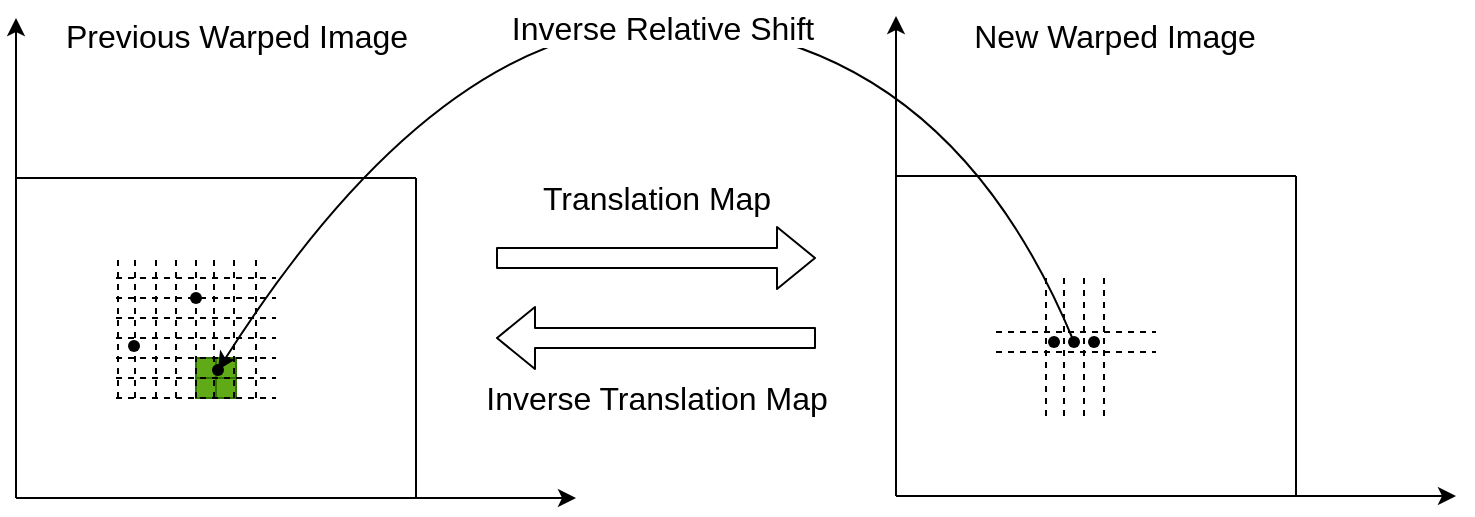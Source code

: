 <mxfile>
    <diagram id="FuJUO1HUDMHEwLN8v-36" name="Page-2">
        <mxGraphModel dx="898" dy="680" grid="1" gridSize="10" guides="1" tooltips="1" connect="1" arrows="1" fold="1" page="1" pageScale="1" pageWidth="827" pageHeight="1169" math="0" shadow="0">
            <root>
                <mxCell id="a5hl-oXKPKzM_pVClP1U-0"/>
                <mxCell id="a5hl-oXKPKzM_pVClP1U-1" parent="a5hl-oXKPKzM_pVClP1U-0"/>
                <mxCell id="YijLEmweUqej-fUkd9-m-15" value="" style="whiteSpace=wrap;html=1;aspect=fixed;fontSize=16;fillColor=#60a917;strokeColor=#2D7600;fontColor=#ffffff;" vertex="1" parent="a5hl-oXKPKzM_pVClP1U-1">
                    <mxGeometry x="140" y="411" width="10" height="10" as="geometry"/>
                </mxCell>
                <mxCell id="YijLEmweUqej-fUkd9-m-14" value="" style="whiteSpace=wrap;html=1;aspect=fixed;fontSize=16;fillColor=#60a917;strokeColor=#2D7600;fontColor=#ffffff;" vertex="1" parent="a5hl-oXKPKzM_pVClP1U-1">
                    <mxGeometry x="130" y="411" width="10" height="10" as="geometry"/>
                </mxCell>
                <mxCell id="YijLEmweUqej-fUkd9-m-10" value="" style="whiteSpace=wrap;html=1;aspect=fixed;fontSize=16;fillColor=#60a917;strokeColor=#2D7600;fontColor=#ffffff;" vertex="1" parent="a5hl-oXKPKzM_pVClP1U-1">
                    <mxGeometry x="130" y="421" width="10" height="10" as="geometry"/>
                </mxCell>
                <mxCell id="YijLEmweUqej-fUkd9-m-11" value="" style="whiteSpace=wrap;html=1;aspect=fixed;fontSize=16;fillColor=#60a917;strokeColor=#2D7600;fontColor=#ffffff;" vertex="1" parent="a5hl-oXKPKzM_pVClP1U-1">
                    <mxGeometry x="140" y="421" width="10" height="10" as="geometry"/>
                </mxCell>
                <mxCell id="N1k9lAFwqCUSR6wTfmWG-1" value="" style="endArrow=classic;html=1;exitX=0;exitY=1;exitDx=0;exitDy=0;" edge="1" parent="a5hl-oXKPKzM_pVClP1U-1">
                    <mxGeometry width="50" height="50" relative="1" as="geometry">
                        <mxPoint x="40" y="481" as="sourcePoint"/>
                        <mxPoint x="40" y="241" as="targetPoint"/>
                    </mxGeometry>
                </mxCell>
                <mxCell id="N1k9lAFwqCUSR6wTfmWG-2" value="" style="endArrow=classic;html=1;" edge="1" parent="a5hl-oXKPKzM_pVClP1U-1">
                    <mxGeometry width="50" height="50" relative="1" as="geometry">
                        <mxPoint x="40" y="481" as="sourcePoint"/>
                        <mxPoint x="320" y="481" as="targetPoint"/>
                    </mxGeometry>
                </mxCell>
                <mxCell id="N1k9lAFwqCUSR6wTfmWG-3" value="" style="endArrow=classic;html=1;exitX=0;exitY=1;exitDx=0;exitDy=0;" edge="1" parent="a5hl-oXKPKzM_pVClP1U-1">
                    <mxGeometry width="50" height="50" relative="1" as="geometry">
                        <mxPoint x="480" y="480" as="sourcePoint"/>
                        <mxPoint x="480" y="240" as="targetPoint"/>
                    </mxGeometry>
                </mxCell>
                <mxCell id="N1k9lAFwqCUSR6wTfmWG-4" value="" style="endArrow=classic;html=1;" edge="1" parent="a5hl-oXKPKzM_pVClP1U-1">
                    <mxGeometry width="50" height="50" relative="1" as="geometry">
                        <mxPoint x="480" y="480" as="sourcePoint"/>
                        <mxPoint x="760" y="480" as="targetPoint"/>
                    </mxGeometry>
                </mxCell>
                <mxCell id="N1k9lAFwqCUSR6wTfmWG-6" value="" style="endArrow=none;html=1;" edge="1" parent="a5hl-oXKPKzM_pVClP1U-1">
                    <mxGeometry width="50" height="50" relative="1" as="geometry">
                        <mxPoint x="680" y="480" as="sourcePoint"/>
                        <mxPoint x="680" y="320" as="targetPoint"/>
                    </mxGeometry>
                </mxCell>
                <mxCell id="N1k9lAFwqCUSR6wTfmWG-8" value="" style="endArrow=none;html=1;" edge="1" parent="a5hl-oXKPKzM_pVClP1U-1">
                    <mxGeometry width="50" height="50" relative="1" as="geometry">
                        <mxPoint x="680" y="320" as="sourcePoint"/>
                        <mxPoint x="480" y="320" as="targetPoint"/>
                    </mxGeometry>
                </mxCell>
                <mxCell id="N1k9lAFwqCUSR6wTfmWG-9" value="" style="shape=flexArrow;endArrow=classic;html=1;fontSize=20;" edge="1" parent="a5hl-oXKPKzM_pVClP1U-1">
                    <mxGeometry width="50" height="50" relative="1" as="geometry">
                        <mxPoint x="280" y="361" as="sourcePoint"/>
                        <mxPoint x="440" y="361" as="targetPoint"/>
                    </mxGeometry>
                </mxCell>
                <mxCell id="N1k9lAFwqCUSR6wTfmWG-10" value="Translation Map" style="edgeLabel;html=1;align=center;verticalAlign=middle;resizable=0;points=[];fontSize=16;" vertex="1" connectable="0" parent="N1k9lAFwqCUSR6wTfmWG-9">
                    <mxGeometry x="-0.05" y="5" relative="1" as="geometry">
                        <mxPoint x="4" y="-25" as="offset"/>
                    </mxGeometry>
                </mxCell>
                <mxCell id="N1k9lAFwqCUSR6wTfmWG-11" value="" style="shape=flexArrow;endArrow=classic;html=1;fontSize=20;" edge="1" parent="a5hl-oXKPKzM_pVClP1U-1">
                    <mxGeometry width="50" height="50" relative="1" as="geometry">
                        <mxPoint x="440" y="401" as="sourcePoint"/>
                        <mxPoint x="280" y="401" as="targetPoint"/>
                    </mxGeometry>
                </mxCell>
                <mxCell id="N1k9lAFwqCUSR6wTfmWG-12" value="Inverse Translation Map" style="edgeLabel;html=1;align=center;verticalAlign=middle;resizable=0;points=[];fontSize=16;" vertex="1" connectable="0" parent="N1k9lAFwqCUSR6wTfmWG-11">
                    <mxGeometry x="-0.087" y="4" relative="1" as="geometry">
                        <mxPoint x="-7" y="26" as="offset"/>
                    </mxGeometry>
                </mxCell>
                <mxCell id="N1k9lAFwqCUSR6wTfmWG-21" value="" style="shape=waypoint;sketch=0;fillStyle=solid;size=6;pointerEvents=1;points=[];fillColor=none;resizable=0;rotatable=0;perimeter=centerPerimeter;snapToPoint=1;fontSize=20;" vertex="1" parent="a5hl-oXKPKzM_pVClP1U-1">
                    <mxGeometry x="539" y="383" width="40" height="40" as="geometry"/>
                </mxCell>
                <mxCell id="N1k9lAFwqCUSR6wTfmWG-22" value="" style="shape=waypoint;sketch=0;fillStyle=solid;size=6;pointerEvents=1;points=[];fillColor=none;resizable=0;rotatable=0;perimeter=centerPerimeter;snapToPoint=1;fontSize=20;" vertex="1" parent="a5hl-oXKPKzM_pVClP1U-1">
                    <mxGeometry x="549" y="383" width="40" height="40" as="geometry"/>
                </mxCell>
                <mxCell id="N1k9lAFwqCUSR6wTfmWG-23" value="" style="shape=waypoint;sketch=0;fillStyle=solid;size=6;pointerEvents=1;points=[];fillColor=none;resizable=0;rotatable=0;perimeter=centerPerimeter;snapToPoint=1;fontSize=20;" vertex="1" parent="a5hl-oXKPKzM_pVClP1U-1">
                    <mxGeometry x="559" y="383" width="40" height="40" as="geometry"/>
                </mxCell>
                <mxCell id="N1k9lAFwqCUSR6wTfmWG-24" value="" style="shape=waypoint;sketch=0;fillStyle=solid;size=6;pointerEvents=1;points=[];fillColor=none;resizable=0;rotatable=0;perimeter=centerPerimeter;snapToPoint=1;fontSize=20;" vertex="1" parent="a5hl-oXKPKzM_pVClP1U-1">
                    <mxGeometry x="79" y="385" width="40" height="40" as="geometry"/>
                </mxCell>
                <mxCell id="N1k9lAFwqCUSR6wTfmWG-25" value="" style="shape=waypoint;sketch=0;fillStyle=solid;size=6;pointerEvents=1;points=[];fillColor=none;resizable=0;rotatable=0;perimeter=centerPerimeter;snapToPoint=1;fontSize=20;" vertex="1" parent="a5hl-oXKPKzM_pVClP1U-1">
                    <mxGeometry x="110" y="361" width="40" height="40" as="geometry"/>
                </mxCell>
                <mxCell id="N1k9lAFwqCUSR6wTfmWG-26" value="" style="shape=waypoint;sketch=0;fillStyle=solid;size=6;pointerEvents=1;points=[];fillColor=none;resizable=0;rotatable=0;perimeter=centerPerimeter;snapToPoint=1;fontSize=20;" vertex="1" parent="a5hl-oXKPKzM_pVClP1U-1">
                    <mxGeometry x="121" y="397" width="40" height="40" as="geometry"/>
                </mxCell>
                <mxCell id="N1k9lAFwqCUSR6wTfmWG-31" value="" style="endArrow=none;html=1;fontSize=20;" edge="1" parent="a5hl-oXKPKzM_pVClP1U-1">
                    <mxGeometry width="50" height="50" relative="1" as="geometry">
                        <mxPoint x="40" y="321" as="sourcePoint"/>
                        <mxPoint x="240" y="321" as="targetPoint"/>
                    </mxGeometry>
                </mxCell>
                <mxCell id="N1k9lAFwqCUSR6wTfmWG-32" value="" style="endArrow=none;html=1;fontSize=20;" edge="1" parent="a5hl-oXKPKzM_pVClP1U-1">
                    <mxGeometry width="50" height="50" relative="1" as="geometry">
                        <mxPoint x="240" y="321" as="sourcePoint"/>
                        <mxPoint x="240" y="481" as="targetPoint"/>
                    </mxGeometry>
                </mxCell>
                <mxCell id="N1k9lAFwqCUSR6wTfmWG-33" value="" style="endArrow=none;html=1;dashed=1;" edge="1" parent="a5hl-oXKPKzM_pVClP1U-1">
                    <mxGeometry width="50" height="50" relative="1" as="geometry">
                        <mxPoint x="530" y="408" as="sourcePoint"/>
                        <mxPoint x="610" y="408" as="targetPoint"/>
                    </mxGeometry>
                </mxCell>
                <mxCell id="N1k9lAFwqCUSR6wTfmWG-34" value="" style="endArrow=none;html=1;dashed=1;" edge="1" parent="a5hl-oXKPKzM_pVClP1U-1">
                    <mxGeometry width="50" height="50" relative="1" as="geometry">
                        <mxPoint x="555" y="440" as="sourcePoint"/>
                        <mxPoint x="555" y="370" as="targetPoint"/>
                    </mxGeometry>
                </mxCell>
                <mxCell id="N1k9lAFwqCUSR6wTfmWG-35" value="" style="endArrow=none;html=1;dashed=1;" edge="1" parent="a5hl-oXKPKzM_pVClP1U-1">
                    <mxGeometry width="50" height="50" relative="1" as="geometry">
                        <mxPoint x="530" y="398" as="sourcePoint"/>
                        <mxPoint x="610" y="398" as="targetPoint"/>
                    </mxGeometry>
                </mxCell>
                <mxCell id="N1k9lAFwqCUSR6wTfmWG-36" value="" style="endArrow=none;html=1;dashed=1;" edge="1" parent="a5hl-oXKPKzM_pVClP1U-1">
                    <mxGeometry width="50" height="50" relative="1" as="geometry">
                        <mxPoint x="564" y="440" as="sourcePoint"/>
                        <mxPoint x="564" y="370" as="targetPoint"/>
                    </mxGeometry>
                </mxCell>
                <mxCell id="N1k9lAFwqCUSR6wTfmWG-37" value="" style="endArrow=none;html=1;dashed=1;" edge="1" parent="a5hl-oXKPKzM_pVClP1U-1">
                    <mxGeometry width="50" height="50" relative="1" as="geometry">
                        <mxPoint x="574" y="440" as="sourcePoint"/>
                        <mxPoint x="574" y="370" as="targetPoint"/>
                    </mxGeometry>
                </mxCell>
                <mxCell id="N1k9lAFwqCUSR6wTfmWG-38" value="" style="endArrow=none;html=1;dashed=1;" edge="1" parent="a5hl-oXKPKzM_pVClP1U-1">
                    <mxGeometry width="50" height="50" relative="1" as="geometry">
                        <mxPoint x="584" y="440" as="sourcePoint"/>
                        <mxPoint x="584" y="370" as="targetPoint"/>
                    </mxGeometry>
                </mxCell>
                <mxCell id="N1k9lAFwqCUSR6wTfmWG-39" value="" style="endArrow=none;html=1;dashed=1;" edge="1" parent="a5hl-oXKPKzM_pVClP1U-1">
                    <mxGeometry width="50" height="50" relative="1" as="geometry">
                        <mxPoint x="90" y="381" as="sourcePoint"/>
                        <mxPoint x="170" y="381" as="targetPoint"/>
                    </mxGeometry>
                </mxCell>
                <mxCell id="N1k9lAFwqCUSR6wTfmWG-40" value="" style="endArrow=none;html=1;dashed=1;" edge="1" parent="a5hl-oXKPKzM_pVClP1U-1">
                    <mxGeometry width="50" height="50" relative="1" as="geometry">
                        <mxPoint x="120" y="431" as="sourcePoint"/>
                        <mxPoint x="120" y="361" as="targetPoint"/>
                    </mxGeometry>
                </mxCell>
                <mxCell id="N1k9lAFwqCUSR6wTfmWG-41" value="" style="endArrow=none;html=1;dashed=1;" edge="1" parent="a5hl-oXKPKzM_pVClP1U-1">
                    <mxGeometry width="50" height="50" relative="1" as="geometry">
                        <mxPoint x="90" y="391" as="sourcePoint"/>
                        <mxPoint x="170" y="391" as="targetPoint"/>
                    </mxGeometry>
                </mxCell>
                <mxCell id="N1k9lAFwqCUSR6wTfmWG-42" value="" style="endArrow=none;html=1;dashed=1;" edge="1" parent="a5hl-oXKPKzM_pVClP1U-1">
                    <mxGeometry width="50" height="50" relative="1" as="geometry">
                        <mxPoint x="91" y="431" as="sourcePoint"/>
                        <mxPoint x="91" y="361" as="targetPoint"/>
                    </mxGeometry>
                </mxCell>
                <mxCell id="N1k9lAFwqCUSR6wTfmWG-43" value="" style="endArrow=none;html=1;dashed=1;" edge="1" parent="a5hl-oXKPKzM_pVClP1U-1">
                    <mxGeometry width="50" height="50" relative="1" as="geometry">
                        <mxPoint x="99.5" y="431" as="sourcePoint"/>
                        <mxPoint x="99.5" y="361" as="targetPoint"/>
                    </mxGeometry>
                </mxCell>
                <mxCell id="N1k9lAFwqCUSR6wTfmWG-44" value="" style="endArrow=none;html=1;dashed=1;" edge="1" parent="a5hl-oXKPKzM_pVClP1U-1">
                    <mxGeometry width="50" height="50" relative="1" as="geometry">
                        <mxPoint x="130" y="431" as="sourcePoint"/>
                        <mxPoint x="130" y="361" as="targetPoint"/>
                    </mxGeometry>
                </mxCell>
                <mxCell id="N1k9lAFwqCUSR6wTfmWG-45" value="" style="endArrow=none;html=1;dashed=1;" edge="1" parent="a5hl-oXKPKzM_pVClP1U-1">
                    <mxGeometry width="50" height="50" relative="1" as="geometry">
                        <mxPoint x="110" y="431" as="sourcePoint"/>
                        <mxPoint x="110" y="361" as="targetPoint"/>
                    </mxGeometry>
                </mxCell>
                <mxCell id="N1k9lAFwqCUSR6wTfmWG-46" value="" style="endArrow=none;html=1;dashed=1;" edge="1" parent="a5hl-oXKPKzM_pVClP1U-1">
                    <mxGeometry width="50" height="50" relative="1" as="geometry">
                        <mxPoint x="160" y="431" as="sourcePoint"/>
                        <mxPoint x="160" y="361" as="targetPoint"/>
                    </mxGeometry>
                </mxCell>
                <mxCell id="N1k9lAFwqCUSR6wTfmWG-47" value="" style="endArrow=none;html=1;dashed=1;" edge="1" parent="a5hl-oXKPKzM_pVClP1U-1">
                    <mxGeometry width="50" height="50" relative="1" as="geometry">
                        <mxPoint x="139" y="431" as="sourcePoint"/>
                        <mxPoint x="139" y="361" as="targetPoint"/>
                    </mxGeometry>
                </mxCell>
                <mxCell id="N1k9lAFwqCUSR6wTfmWG-48" value="" style="endArrow=none;html=1;dashed=1;" edge="1" parent="a5hl-oXKPKzM_pVClP1U-1">
                    <mxGeometry width="50" height="50" relative="1" as="geometry">
                        <mxPoint x="149" y="431" as="sourcePoint"/>
                        <mxPoint x="149" y="361" as="targetPoint"/>
                    </mxGeometry>
                </mxCell>
                <mxCell id="N1k9lAFwqCUSR6wTfmWG-49" value="" style="endArrow=none;html=1;dashed=1;" edge="1" parent="a5hl-oXKPKzM_pVClP1U-1">
                    <mxGeometry width="50" height="50" relative="1" as="geometry">
                        <mxPoint x="90" y="401" as="sourcePoint"/>
                        <mxPoint x="170" y="401" as="targetPoint"/>
                    </mxGeometry>
                </mxCell>
                <mxCell id="N1k9lAFwqCUSR6wTfmWG-50" value="" style="endArrow=none;html=1;dashed=1;" edge="1" parent="a5hl-oXKPKzM_pVClP1U-1">
                    <mxGeometry width="50" height="50" relative="1" as="geometry">
                        <mxPoint x="90" y="411" as="sourcePoint"/>
                        <mxPoint x="170" y="411" as="targetPoint"/>
                    </mxGeometry>
                </mxCell>
                <mxCell id="N1k9lAFwqCUSR6wTfmWG-51" value="" style="endArrow=none;html=1;dashed=1;" edge="1" parent="a5hl-oXKPKzM_pVClP1U-1">
                    <mxGeometry width="50" height="50" relative="1" as="geometry">
                        <mxPoint x="90" y="421" as="sourcePoint"/>
                        <mxPoint x="170" y="421" as="targetPoint"/>
                    </mxGeometry>
                </mxCell>
                <mxCell id="N1k9lAFwqCUSR6wTfmWG-52" value="" style="endArrow=none;html=1;dashed=1;" edge="1" parent="a5hl-oXKPKzM_pVClP1U-1">
                    <mxGeometry width="50" height="50" relative="1" as="geometry">
                        <mxPoint x="90" y="431" as="sourcePoint"/>
                        <mxPoint x="170" y="431" as="targetPoint"/>
                    </mxGeometry>
                </mxCell>
                <mxCell id="N1k9lAFwqCUSR6wTfmWG-53" value="" style="endArrow=none;html=1;dashed=1;" edge="1" parent="a5hl-oXKPKzM_pVClP1U-1">
                    <mxGeometry width="50" height="50" relative="1" as="geometry">
                        <mxPoint x="90" y="371" as="sourcePoint"/>
                        <mxPoint x="170" y="371" as="targetPoint"/>
                    </mxGeometry>
                </mxCell>
                <mxCell id="N1k9lAFwqCUSR6wTfmWG-54" value="" style="curved=1;endArrow=classic;html=1;fontSize=16;exitX=-0.05;exitY=0.4;exitDx=0;exitDy=0;exitPerimeter=0;" edge="1" parent="a5hl-oXKPKzM_pVClP1U-1" source="N1k9lAFwqCUSR6wTfmWG-22" target="N1k9lAFwqCUSR6wTfmWG-26">
                    <mxGeometry width="50" height="50" relative="1" as="geometry">
                        <mxPoint x="380" y="330" as="sourcePoint"/>
                        <mxPoint x="430" y="280" as="targetPoint"/>
                        <Array as="points">
                            <mxPoint x="510" y="260"/>
                            <mxPoint x="260" y="230"/>
                        </Array>
                    </mxGeometry>
                </mxCell>
                <mxCell id="N1k9lAFwqCUSR6wTfmWG-55" value="Inverse Relative Shift" style="edgeLabel;html=1;align=center;verticalAlign=middle;resizable=0;points=[];fontSize=16;" vertex="1" connectable="0" parent="N1k9lAFwqCUSR6wTfmWG-54">
                    <mxGeometry x="-0.035" y="3" relative="1" as="geometry">
                        <mxPoint as="offset"/>
                    </mxGeometry>
                </mxCell>
                <mxCell id="N1k9lAFwqCUSR6wTfmWG-56" value="Previous Warped Image" style="edgeLabel;html=1;align=center;verticalAlign=middle;resizable=0;points=[];fontSize=16;" vertex="1" connectable="0" parent="a5hl-oXKPKzM_pVClP1U-1">
                    <mxGeometry x="150" y="250" as="geometry"/>
                </mxCell>
                <mxCell id="N1k9lAFwqCUSR6wTfmWG-57" value="New Warped Image" style="edgeLabel;html=1;align=center;verticalAlign=middle;resizable=0;points=[];fontSize=16;" vertex="1" connectable="0" parent="a5hl-oXKPKzM_pVClP1U-1">
                    <mxGeometry x="589" y="250" as="geometry"/>
                </mxCell>
            </root>
        </mxGraphModel>
    </diagram>
    <diagram id="azn0SKMNaeHMab66wLAg" name="Page-1">
        <mxGraphModel dx="898" dy="680" grid="1" gridSize="10" guides="1" tooltips="1" connect="1" arrows="1" fold="1" page="1" pageScale="1" pageWidth="827" pageHeight="1169" math="0" shadow="0">
            <root>
                <mxCell id="0"/>
                <mxCell id="1" parent="0"/>
                <mxCell id="72" value="" style="rounded=0;whiteSpace=wrap;html=1;gradientColor=none;fillColor=#FFFFFF;" parent="1" vertex="1">
                    <mxGeometry x="9" y="150" width="810" height="480" as="geometry"/>
                </mxCell>
                <mxCell id="3" value="" style="endArrow=classic;html=1;exitX=0;exitY=1;exitDx=0;exitDy=0;" parent="1" edge="1">
                    <mxGeometry width="50" height="50" relative="1" as="geometry">
                        <mxPoint x="29" y="520" as="sourcePoint"/>
                        <mxPoint x="29" y="280" as="targetPoint"/>
                    </mxGeometry>
                </mxCell>
                <mxCell id="4" value="" style="endArrow=classic;html=1;" parent="1" edge="1">
                    <mxGeometry width="50" height="50" relative="1" as="geometry">
                        <mxPoint x="29" y="520" as="sourcePoint"/>
                        <mxPoint x="309" y="520" as="targetPoint"/>
                    </mxGeometry>
                </mxCell>
                <mxCell id="6" value="" style="endArrow=classic;html=1;exitX=0;exitY=1;exitDx=0;exitDy=0;" parent="1" edge="1">
                    <mxGeometry width="50" height="50" relative="1" as="geometry">
                        <mxPoint x="469" y="519" as="sourcePoint"/>
                        <mxPoint x="469" y="279" as="targetPoint"/>
                    </mxGeometry>
                </mxCell>
                <mxCell id="7" value="" style="endArrow=classic;html=1;" parent="1" edge="1">
                    <mxGeometry width="50" height="50" relative="1" as="geometry">
                        <mxPoint x="469" y="519" as="sourcePoint"/>
                        <mxPoint x="789" y="519" as="targetPoint"/>
                    </mxGeometry>
                </mxCell>
                <mxCell id="10" value="" style="endArrow=none;html=1;" parent="1" edge="1">
                    <mxGeometry width="50" height="50" relative="1" as="geometry">
                        <mxPoint x="509" y="480" as="sourcePoint"/>
                        <mxPoint x="749" y="440" as="targetPoint"/>
                    </mxGeometry>
                </mxCell>
                <mxCell id="11" value="" style="endArrow=none;html=1;" parent="1" edge="1">
                    <mxGeometry width="50" height="50" relative="1" as="geometry">
                        <mxPoint x="749" y="440" as="sourcePoint"/>
                        <mxPoint x="669" y="320" as="targetPoint"/>
                    </mxGeometry>
                </mxCell>
                <mxCell id="12" value="" style="endArrow=none;html=1;" parent="1" edge="1">
                    <mxGeometry width="50" height="50" relative="1" as="geometry">
                        <mxPoint x="509" y="480" as="sourcePoint"/>
                        <mxPoint x="549" y="360" as="targetPoint"/>
                    </mxGeometry>
                </mxCell>
                <mxCell id="13" value="" style="endArrow=none;html=1;" parent="1" edge="1">
                    <mxGeometry width="50" height="50" relative="1" as="geometry">
                        <mxPoint x="669" y="320" as="sourcePoint"/>
                        <mxPoint x="549" y="360" as="targetPoint"/>
                    </mxGeometry>
                </mxCell>
                <mxCell id="17" value="" style="shape=flexArrow;endArrow=classic;html=1;fontSize=20;" parent="1" edge="1">
                    <mxGeometry width="50" height="50" relative="1" as="geometry">
                        <mxPoint x="269" y="439" as="sourcePoint"/>
                        <mxPoint x="429" y="439" as="targetPoint"/>
                    </mxGeometry>
                </mxCell>
                <mxCell id="19" value="H" style="edgeLabel;html=1;align=center;verticalAlign=middle;resizable=0;points=[];fontSize=20;" parent="17" vertex="1" connectable="0">
                    <mxGeometry x="-0.05" y="5" relative="1" as="geometry">
                        <mxPoint x="4" y="-24" as="offset"/>
                    </mxGeometry>
                </mxCell>
                <mxCell id="18" value="" style="shape=flexArrow;endArrow=classic;html=1;fontSize=20;" parent="1" edge="1">
                    <mxGeometry width="50" height="50" relative="1" as="geometry">
                        <mxPoint x="429" y="479" as="sourcePoint"/>
                        <mxPoint x="269" y="479" as="targetPoint"/>
                    </mxGeometry>
                </mxCell>
                <mxCell id="20" value="H&lt;sup&gt;-1&lt;/sup&gt;" style="edgeLabel;html=1;align=center;verticalAlign=middle;resizable=0;points=[];fontSize=20;" parent="18" vertex="1" connectable="0">
                    <mxGeometry x="-0.087" y="4" relative="1" as="geometry">
                        <mxPoint x="-7" y="27" as="offset"/>
                    </mxGeometry>
                </mxCell>
                <mxCell id="21" value="" style="curved=1;endArrow=classic;html=1;fontSize=20;exitX=0;exitY=0;exitDx=0;exitDy=0;" parent="1" edge="1">
                    <mxGeometry width="50" height="50" relative="1" as="geometry">
                        <mxPoint x="29" y="360" as="sourcePoint"/>
                        <mxPoint x="549" y="360" as="targetPoint"/>
                        <Array as="points">
                            <mxPoint x="219" y="240"/>
                            <mxPoint x="379" y="190"/>
                            <mxPoint x="539" y="230"/>
                        </Array>
                    </mxGeometry>
                </mxCell>
                <mxCell id="26" value="H" style="edgeLabel;html=1;align=center;verticalAlign=middle;resizable=0;points=[];fontSize=20;" parent="21" vertex="1" connectable="0">
                    <mxGeometry x="-0.144" y="1" relative="1" as="geometry">
                        <mxPoint as="offset"/>
                    </mxGeometry>
                </mxCell>
                <mxCell id="23" value="" style="curved=1;endArrow=classic;html=1;fontSize=20;exitX=1;exitY=0;exitDx=0;exitDy=0;" parent="1" edge="1">
                    <mxGeometry width="50" height="50" relative="1" as="geometry">
                        <mxPoint x="229" y="360" as="sourcePoint"/>
                        <mxPoint x="669" y="320" as="targetPoint"/>
                        <Array as="points">
                            <mxPoint x="379" y="180"/>
                        </Array>
                    </mxGeometry>
                </mxCell>
                <mxCell id="27" value="H" style="edgeLabel;html=1;align=center;verticalAlign=middle;resizable=0;points=[];fontSize=20;" parent="23" vertex="1" connectable="0">
                    <mxGeometry x="-0.416" y="-50" relative="1" as="geometry">
                        <mxPoint y="-1" as="offset"/>
                    </mxGeometry>
                </mxCell>
                <mxCell id="24" value="" style="curved=1;endArrow=classic;html=1;fontSize=20;" parent="1" edge="1">
                    <mxGeometry width="50" height="50" relative="1" as="geometry">
                        <mxPoint x="229" y="520" as="sourcePoint"/>
                        <mxPoint x="749" y="440" as="targetPoint"/>
                        <Array as="points">
                            <mxPoint x="329" y="580"/>
                            <mxPoint x="599" y="550"/>
                        </Array>
                    </mxGeometry>
                </mxCell>
                <mxCell id="29" value="H" style="edgeLabel;html=1;align=center;verticalAlign=middle;resizable=0;points=[];fontSize=20;" parent="24" vertex="1" connectable="0">
                    <mxGeometry x="0.032" y="4" relative="1" as="geometry">
                        <mxPoint as="offset"/>
                    </mxGeometry>
                </mxCell>
                <mxCell id="25" value="" style="curved=1;endArrow=classic;html=1;fontSize=20;" parent="1" edge="1">
                    <mxGeometry width="50" height="50" relative="1" as="geometry">
                        <mxPoint x="29" y="520" as="sourcePoint"/>
                        <mxPoint x="509" y="480" as="targetPoint"/>
                        <Array as="points">
                            <mxPoint x="159" y="590"/>
                            <mxPoint x="379" y="580"/>
                        </Array>
                    </mxGeometry>
                </mxCell>
                <mxCell id="28" value="H" style="edgeLabel;html=1;align=center;verticalAlign=middle;resizable=0;points=[];fontSize=20;" parent="25" vertex="1" connectable="0">
                    <mxGeometry x="-0.245" y="2" relative="1" as="geometry">
                        <mxPoint as="offset"/>
                    </mxGeometry>
                </mxCell>
                <mxCell id="30" value="" style="shape=waypoint;sketch=0;fillStyle=solid;size=6;pointerEvents=1;points=[];fillColor=none;resizable=0;rotatable=0;perimeter=centerPerimeter;snapToPoint=1;fontSize=20;" parent="1" vertex="1">
                    <mxGeometry x="569" y="380" width="40" height="40" as="geometry"/>
                </mxCell>
                <mxCell id="31" value="" style="shape=waypoint;sketch=0;fillStyle=solid;size=6;pointerEvents=1;points=[];fillColor=none;resizable=0;rotatable=0;perimeter=centerPerimeter;snapToPoint=1;fontSize=20;" parent="1" vertex="1">
                    <mxGeometry x="579" y="380" width="40" height="40" as="geometry"/>
                </mxCell>
                <mxCell id="32" value="" style="shape=waypoint;sketch=0;fillStyle=solid;size=6;pointerEvents=1;points=[];fillColor=none;resizable=0;rotatable=0;perimeter=centerPerimeter;snapToPoint=1;fontSize=20;" parent="1" vertex="1">
                    <mxGeometry x="589" y="380" width="40" height="40" as="geometry"/>
                </mxCell>
                <mxCell id="33" value="" style="shape=waypoint;sketch=0;fillStyle=solid;size=6;pointerEvents=1;points=[];fillColor=none;resizable=0;rotatable=0;perimeter=centerPerimeter;snapToPoint=1;fontSize=20;" parent="1" vertex="1">
                    <mxGeometry x="68" y="424" width="40" height="40" as="geometry"/>
                </mxCell>
                <mxCell id="34" value="" style="shape=waypoint;sketch=0;fillStyle=solid;size=6;pointerEvents=1;points=[];fillColor=none;resizable=0;rotatable=0;perimeter=centerPerimeter;snapToPoint=1;fontSize=20;" parent="1" vertex="1">
                    <mxGeometry x="99" y="400" width="40" height="40" as="geometry"/>
                </mxCell>
                <mxCell id="35" value="" style="shape=waypoint;sketch=0;fillStyle=solid;size=6;pointerEvents=1;points=[];fillColor=none;resizable=0;rotatable=0;perimeter=centerPerimeter;snapToPoint=1;fontSize=20;" parent="1" vertex="1">
                    <mxGeometry x="112" y="443" width="40" height="40" as="geometry"/>
                </mxCell>
                <mxCell id="36" value="" style="curved=1;endArrow=classic;html=1;fontSize=20;exitX=0.625;exitY=0.525;exitDx=0;exitDy=0;exitPerimeter=0;entryX=0.525;entryY=0.575;entryDx=0;entryDy=0;entryPerimeter=0;" parent="1" source="32" target="34" edge="1">
                    <mxGeometry width="50" height="50" relative="1" as="geometry">
                        <mxPoint x="379" y="400" as="sourcePoint"/>
                        <mxPoint x="429" y="350" as="targetPoint"/>
                        <Array as="points">
                            <mxPoint x="399" y="320"/>
                            <mxPoint x="309" y="330"/>
                        </Array>
                    </mxGeometry>
                </mxCell>
                <mxCell id="38" value="" style="curved=1;endArrow=classic;html=1;fontSize=20;entryX=0.425;entryY=0.6;entryDx=0;entryDy=0;entryPerimeter=0;exitX=0;exitY=0.5;exitDx=0;exitDy=0;exitPerimeter=0;" parent="1" source="30" target="35" edge="1">
                    <mxGeometry width="50" height="50" relative="1" as="geometry">
                        <mxPoint x="559" y="430" as="sourcePoint"/>
                        <mxPoint x="429" y="350" as="targetPoint"/>
                        <Array as="points">
                            <mxPoint x="399" y="350"/>
                            <mxPoint x="309" y="360"/>
                        </Array>
                    </mxGeometry>
                </mxCell>
                <mxCell id="39" value="" style="curved=1;endArrow=classic;html=1;fontSize=20;entryX=0.475;entryY=0.625;entryDx=0;entryDy=0;entryPerimeter=0;exitX=0.075;exitY=1.05;exitDx=0;exitDy=0;exitPerimeter=0;" parent="1" source="31" target="33" edge="1">
                    <mxGeometry width="50" height="50" relative="1" as="geometry">
                        <mxPoint x="379" y="400" as="sourcePoint"/>
                        <mxPoint x="429" y="350" as="targetPoint"/>
                        <Array as="points">
                            <mxPoint x="379" y="330"/>
                            <mxPoint x="329" y="340"/>
                        </Array>
                    </mxGeometry>
                </mxCell>
                <mxCell id="44" value="H&lt;sup&gt;-1&lt;/sup&gt;" style="edgeLabel;html=1;align=center;verticalAlign=middle;resizable=0;points=[];fontSize=20;" parent="39" vertex="1" connectable="0">
                    <mxGeometry x="-0.097" y="1" relative="1" as="geometry">
                        <mxPoint y="6" as="offset"/>
                    </mxGeometry>
                </mxCell>
                <mxCell id="42" value="" style="endArrow=none;html=1;fontSize=20;" parent="1" edge="1">
                    <mxGeometry width="50" height="50" relative="1" as="geometry">
                        <mxPoint x="29" y="360" as="sourcePoint"/>
                        <mxPoint x="229" y="360" as="targetPoint"/>
                    </mxGeometry>
                </mxCell>
                <mxCell id="43" value="" style="endArrow=none;html=1;fontSize=20;" parent="1" edge="1">
                    <mxGeometry width="50" height="50" relative="1" as="geometry">
                        <mxPoint x="229" y="360" as="sourcePoint"/>
                        <mxPoint x="229" y="520" as="targetPoint"/>
                    </mxGeometry>
                </mxCell>
                <mxCell id="46" value="" style="endArrow=none;html=1;dashed=1;" parent="1" edge="1">
                    <mxGeometry width="50" height="50" relative="1" as="geometry">
                        <mxPoint x="560" y="405" as="sourcePoint"/>
                        <mxPoint x="640" y="405" as="targetPoint"/>
                    </mxGeometry>
                </mxCell>
                <mxCell id="47" value="" style="endArrow=none;html=1;dashed=1;" parent="1" edge="1">
                    <mxGeometry width="50" height="50" relative="1" as="geometry">
                        <mxPoint x="585" y="437" as="sourcePoint"/>
                        <mxPoint x="585" y="367" as="targetPoint"/>
                    </mxGeometry>
                </mxCell>
                <mxCell id="48" value="" style="endArrow=none;html=1;dashed=1;" parent="1" edge="1">
                    <mxGeometry width="50" height="50" relative="1" as="geometry">
                        <mxPoint x="560" y="395" as="sourcePoint"/>
                        <mxPoint x="640" y="395" as="targetPoint"/>
                    </mxGeometry>
                </mxCell>
                <mxCell id="49" value="" style="endArrow=none;html=1;dashed=1;" parent="1" edge="1">
                    <mxGeometry width="50" height="50" relative="1" as="geometry">
                        <mxPoint x="594" y="437" as="sourcePoint"/>
                        <mxPoint x="594" y="367" as="targetPoint"/>
                    </mxGeometry>
                </mxCell>
                <mxCell id="50" value="" style="endArrow=none;html=1;dashed=1;" parent="1" edge="1">
                    <mxGeometry width="50" height="50" relative="1" as="geometry">
                        <mxPoint x="604" y="437" as="sourcePoint"/>
                        <mxPoint x="604" y="367" as="targetPoint"/>
                    </mxGeometry>
                </mxCell>
                <mxCell id="51" value="" style="endArrow=none;html=1;dashed=1;" parent="1" edge="1">
                    <mxGeometry width="50" height="50" relative="1" as="geometry">
                        <mxPoint x="614" y="437" as="sourcePoint"/>
                        <mxPoint x="614" y="367" as="targetPoint"/>
                    </mxGeometry>
                </mxCell>
                <mxCell id="55" value="" style="endArrow=none;html=1;dashed=1;" parent="1" edge="1">
                    <mxGeometry width="50" height="50" relative="1" as="geometry">
                        <mxPoint x="79" y="420" as="sourcePoint"/>
                        <mxPoint x="159" y="420" as="targetPoint"/>
                    </mxGeometry>
                </mxCell>
                <mxCell id="56" value="" style="endArrow=none;html=1;dashed=1;" parent="1" edge="1">
                    <mxGeometry width="50" height="50" relative="1" as="geometry">
                        <mxPoint x="109" y="470" as="sourcePoint"/>
                        <mxPoint x="109" y="400" as="targetPoint"/>
                    </mxGeometry>
                </mxCell>
                <mxCell id="57" value="" style="endArrow=none;html=1;dashed=1;" parent="1" edge="1">
                    <mxGeometry width="50" height="50" relative="1" as="geometry">
                        <mxPoint x="79" y="430" as="sourcePoint"/>
                        <mxPoint x="159" y="430" as="targetPoint"/>
                    </mxGeometry>
                </mxCell>
                <mxCell id="58" value="" style="endArrow=none;html=1;dashed=1;" parent="1" edge="1">
                    <mxGeometry width="50" height="50" relative="1" as="geometry">
                        <mxPoint x="80" y="470" as="sourcePoint"/>
                        <mxPoint x="80" y="400" as="targetPoint"/>
                    </mxGeometry>
                </mxCell>
                <mxCell id="59" value="" style="endArrow=none;html=1;dashed=1;" parent="1" edge="1">
                    <mxGeometry width="50" height="50" relative="1" as="geometry">
                        <mxPoint x="88.5" y="470" as="sourcePoint"/>
                        <mxPoint x="88.5" y="400" as="targetPoint"/>
                    </mxGeometry>
                </mxCell>
                <mxCell id="60" value="" style="endArrow=none;html=1;dashed=1;" parent="1" edge="1">
                    <mxGeometry width="50" height="50" relative="1" as="geometry">
                        <mxPoint x="119" y="470" as="sourcePoint"/>
                        <mxPoint x="119" y="400" as="targetPoint"/>
                    </mxGeometry>
                </mxCell>
                <mxCell id="61" value="" style="endArrow=none;html=1;dashed=1;" parent="1" edge="1">
                    <mxGeometry width="50" height="50" relative="1" as="geometry">
                        <mxPoint x="99" y="470" as="sourcePoint"/>
                        <mxPoint x="99" y="400" as="targetPoint"/>
                    </mxGeometry>
                </mxCell>
                <mxCell id="62" value="" style="endArrow=none;html=1;dashed=1;" parent="1" edge="1">
                    <mxGeometry width="50" height="50" relative="1" as="geometry">
                        <mxPoint x="149" y="470" as="sourcePoint"/>
                        <mxPoint x="149" y="400" as="targetPoint"/>
                    </mxGeometry>
                </mxCell>
                <mxCell id="63" value="" style="endArrow=none;html=1;dashed=1;" parent="1" edge="1">
                    <mxGeometry width="50" height="50" relative="1" as="geometry">
                        <mxPoint x="130" y="470" as="sourcePoint"/>
                        <mxPoint x="130" y="400" as="targetPoint"/>
                    </mxGeometry>
                </mxCell>
                <mxCell id="64" value="" style="endArrow=none;html=1;dashed=1;" parent="1" edge="1">
                    <mxGeometry width="50" height="50" relative="1" as="geometry">
                        <mxPoint x="138" y="470" as="sourcePoint"/>
                        <mxPoint x="138" y="400" as="targetPoint"/>
                    </mxGeometry>
                </mxCell>
                <mxCell id="65" value="" style="endArrow=none;html=1;dashed=1;" parent="1" edge="1">
                    <mxGeometry width="50" height="50" relative="1" as="geometry">
                        <mxPoint x="79" y="440" as="sourcePoint"/>
                        <mxPoint x="159" y="440" as="targetPoint"/>
                    </mxGeometry>
                </mxCell>
                <mxCell id="66" value="" style="endArrow=none;html=1;dashed=1;" parent="1" edge="1">
                    <mxGeometry width="50" height="50" relative="1" as="geometry">
                        <mxPoint x="79" y="450" as="sourcePoint"/>
                        <mxPoint x="159" y="450" as="targetPoint"/>
                    </mxGeometry>
                </mxCell>
                <mxCell id="67" value="" style="endArrow=none;html=1;dashed=1;" parent="1" edge="1">
                    <mxGeometry width="50" height="50" relative="1" as="geometry">
                        <mxPoint x="79" y="460" as="sourcePoint"/>
                        <mxPoint x="159" y="460" as="targetPoint"/>
                    </mxGeometry>
                </mxCell>
                <mxCell id="68" value="" style="endArrow=none;html=1;dashed=1;" parent="1" edge="1">
                    <mxGeometry width="50" height="50" relative="1" as="geometry">
                        <mxPoint x="79" y="470" as="sourcePoint"/>
                        <mxPoint x="159" y="470" as="targetPoint"/>
                    </mxGeometry>
                </mxCell>
                <mxCell id="69" value="" style="endArrow=none;html=1;dashed=1;" parent="1" edge="1">
                    <mxGeometry width="50" height="50" relative="1" as="geometry">
                        <mxPoint x="79" y="410" as="sourcePoint"/>
                        <mxPoint x="159" y="410" as="targetPoint"/>
                    </mxGeometry>
                </mxCell>
            </root>
        </mxGraphModel>
    </diagram>
</mxfile>